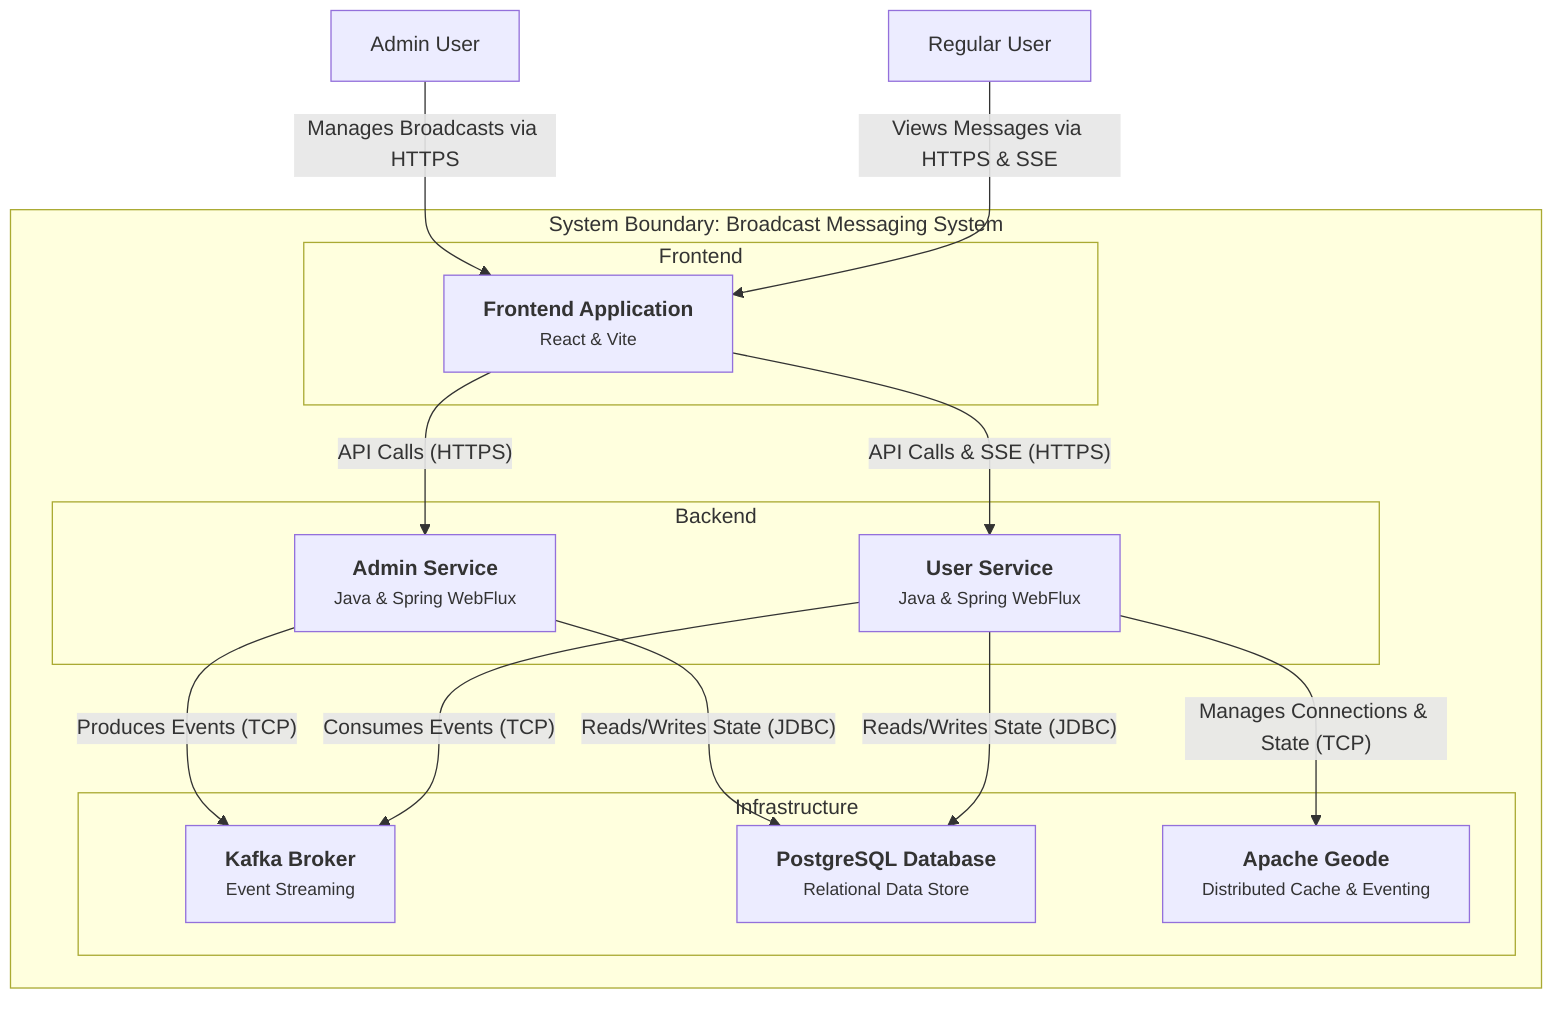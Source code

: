 graph TD
    subgraph "System Boundary: Broadcast Messaging System"
        direction LR

        subgraph "Frontend"
            WebApp["<div style='font-weight:bold'>Frontend Application</div><div style='font-size: smaller;'>React & Vite</div>"]
        end

        subgraph "Backend"
            AdminService["<div style='font-weight:bold'>Admin Service</div><div style='font-size: smaller;'>Java & Spring WebFlux</div>"]
            UserService["<div style='font-weight:bold'>User Service</div><div style='font-size: smaller;'>Java & Spring WebFlux</div>"]
        end

        subgraph "Infrastructure"
            Kafka["<div style='font-weight:bold'>Kafka Broker</div><div style='font-size: smaller;'>Event Streaming</div>"]
            Postgres["<div style='font-weight:bold'>PostgreSQL Database</div><div style='font-size: smaller;'>Relational Data Store</div>"]
            Geode["<div style='font-weight:bold'>Apache Geode</div><div style='font-size: smaller;'>Distributed Cache & Eventing</div>"]
        end
    end

    AdminUser[Admin User]
    RegularUser[Regular User]

    AdminUser -- "Manages Broadcasts via HTTPS" --> WebApp
    RegularUser -- "Views Messages via HTTPS & SSE" --> WebApp

    WebApp -- "API Calls (HTTPS)" --> AdminService
    WebApp -- "API Calls & SSE (HTTPS)" --> UserService

    AdminService -- "Produces Events (TCP)" --> Kafka
    AdminService -- "Reads/Writes State (JDBC)" --> Postgres

    UserService -- "Consumes Events (TCP)" --> Kafka
    UserService -- "Reads/Writes State (JDBC)" --> Postgres
    UserService -- "Manages Connections & State (TCP)" --> Geode